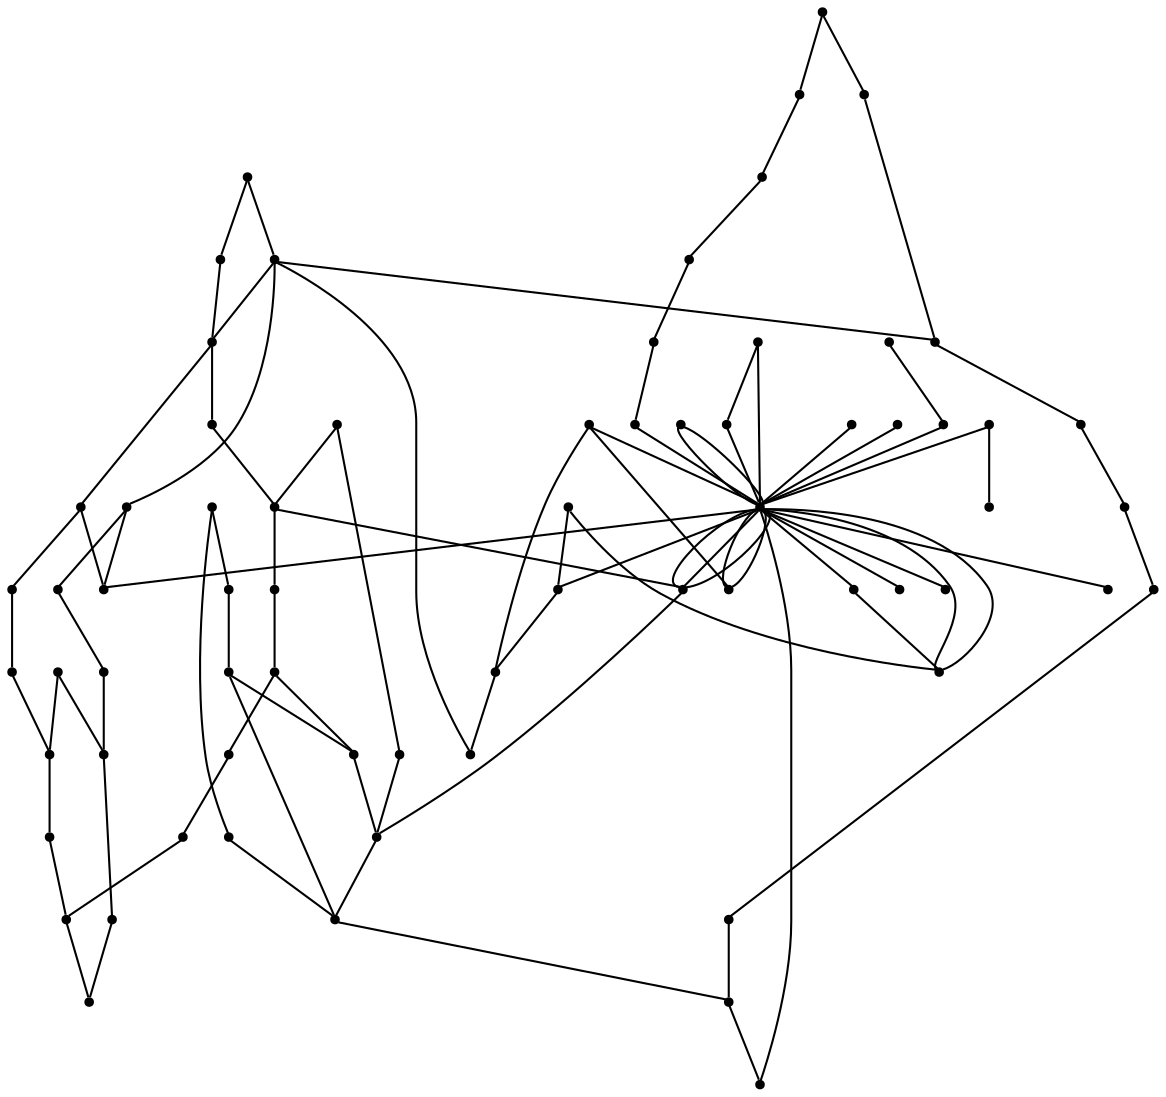 graph {
  node [shape=point,comment="{\"directed\":false,\"doi\":\"10.1007/3-540-46648-7_31\",\"figure\":\"? (5)\"}"]

  v0 [pos="1528.1910139932108,1267.720421065324"]
  v1 [pos="1528.1910139932108,1205.9598305797042"]
  v2 [pos="1528.1910139932106,1343.9834416187823"]
  v3 [pos="1528.1910139932108,1374.9887531509025"]
  v4 [pos="1528.1910139932108,1441.0000246513875"]
  v5 [pos="1528.1910139932106,1517.0130126262256"]
  v6 [pos="1528.1910139932106,1548.0183241583456"]
  v7 [pos="1528.1910139932108,1583.2743802944913"]
  v8 [pos="1494.9368435604335,1303.2264779855097"]
  v9 [pos="1461.1826627654548,1343.9834416187823"]
  v10 [pos="1461.1826627654546,1267.720421065324"]
  v11 [pos="1433.4291785930109,1308.2273521199763"]
  v12 [pos="1418.177256993426,1410.244777492468"]
  v13 [pos="1387.9234666650339,1480.7568261755987"]
  v14 [pos="1400.1750081602336,1287.9738865926502"]
  v15 [pos="1110.1387628285229,1287.9738865926502"]
  v16 [pos="1400.1750081602333,1318.9791663301899"]
  v17 [pos="1400.1750081602336,1343.9834416187823"]
  v18 [pos="1408.9260956026114,1360.2362269152832"]
  v19 [pos="1233.654166711805,1320.9794905483125"]
  v20 [pos="1346.9183248936342,1333.9817251444292"]
  v21 [pos="1329.1661289312187,1441.0000246513875"]
  v22 [pos="1329.1661289312187,1374.9887531509023"]
  v23 [pos="1331.416414009508,1532.7657645600661"]
  v24 [pos="1288.1610189529372,1343.9834416187823"]
  v25 [pos="1288.1610189529372,1374.9887531509023"]
  v26 [pos="1288.1610189529374,1318.97916633019"]
  v27 [pos="1264.1579781178566,1302.2263158764486"]
  v28 [pos="1263.1578938072187,1487.007894997747"]
  v29 [pos="1263.1578938072187,1441.0000246513878"]
  v30 [pos="1263.1578938072187,1517.0130126262256"]
  v31 [pos="1265.1581260147304,1399.9930284394945"]
  v32 [pos="1229.903755167559,1226.9634574320514"]
  v33 [pos="1230.9038394781971,1276.972008009236"]
  v34 [pos="1229.903755167559,1563.020914767165"]
  v35 [pos="1212.1514956189083,1374.9887531509025"]
  v36 [pos="1212.1514956189083,1415.2456516269344"]
  v37 [pos="1212.1514956189085,1441.0000246513875"]
  v38 [pos="1201.1501230982415,1501.010291702925"]
  v39 [pos="1202.150270995115,1331.9814009263068"]
  v40 [pos="1183.8979692911453,1461.2534583841334"]
  v41 [pos="1159.8949602491825,1360.2362269152832"]
  v42 [pos="1139.8924792084786,1391.991636183264"]
  v43 [pos="1145.8932394172487,1517.0130126262256"]
  v44 [pos="1145.8932394172487,1487.007894997747"]
  v45 [pos="1145.8932394172487,1548.0183241583456"]
  v46 [pos="1110.1387628285229,1318.97916633019"]
  v47 [pos="1110.1387628285229,1267.7204210653242"]
  v48 [pos="1110.1387628285229,1343.9834416187823"]
  v49 [pos="1105.1381505166264,1415.2456516269344"]
  v50 [pos="1105.1381505166264,1441.0000246513875"]
  v51 [pos="1105.1381505166264,1487.007894997747"]
  v52 [pos="1084.135489785931,1450.0015790166792"]
  v53 [pos="1066.8833359788346,1308.2273521199763"]
  v54 [pos="1064.133008745227,1343.9834416187823"]
  v55 [pos="1064.1330087452268,1415.2456516269344"]
  v56 [pos="1064.1330087452268,1487.007894997747"]
  v57 [pos="1013.1266264534754,1267.720421065324"]
  v58 [pos="1013.1266264534754,1343.9834416187823"]
  v59 [pos="1013.1266264534754,1487.007894997747"]
  v60 [pos="1013.1266264534754,1548.0183241583456"]
  v61 [pos="1004.3755549076562,1414.2454259287128"]
  v62 [pos="980.1224929949163,1303.2264779855097"]
  v63 [pos="947.1183754329162,1205.9598305797042"]
  v64 [pos="947.1183754329163,1267.720421065324"]
  v65 [pos="947.1183754329162,1343.9834416187823"]
  v66 [pos="947.1183754329162,1487.007894997747"]
  v67 [pos="947.1183754329163,1548.0183241583456"]
  v68 [pos="947.1183754329162,1583.2743802944913"]

  v0 -- v1 [id="-1",pos="1528.1910139932108,1267.720421065324 1528.1910139932108,1205.9598305797042 1528.1910139932108,1205.9598305797042 1528.1910139932108,1205.9598305797042"]
  v68 -- v7 [id="-2",pos="947.1183754329162,1583.2743802944913 1528.1910139932108,1583.2743802944913 1528.1910139932108,1583.2743802944913 1528.1910139932108,1583.2743802944913"]
  v68 -- v67 [id="-3",pos="947.1183754329162,1583.2743802944913 947.1183754329163,1548.0183241583456 947.1183754329163,1548.0183241583456 947.1183754329163,1548.0183241583456"]
  v67 -- v66 [id="-4",pos="947.1183754329163,1548.0183241583456 947.1183754329162,1487.007894997747 947.1183754329162,1487.007894997747 947.1183754329162,1487.007894997747"]
  v66 -- v65 [id="-5",pos="947.1183754329162,1487.007894997747 947.1183754329162,1343.9834416187823 947.1183754329162,1343.9834416187823 947.1183754329162,1343.9834416187823"]
  v65 -- v64 [id="-6",pos="947.1183754329162,1343.9834416187823 947.1183754329163,1267.720421065324 947.1183754329163,1267.720421065324 947.1183754329163,1267.720421065324"]
  v64 -- v63 [id="-7",pos="947.1183754329163,1267.720421065324 947.1183754329162,1205.9598305797042 947.1183754329162,1205.9598305797042 947.1183754329162,1205.9598305797042"]
  v63 -- v19 [id="-8",pos="947.1183754329162,1205.9598305797042 1233.654166711805,1320.9794905483125 1233.654166711805,1320.9794905483125 1233.654166711805,1320.9794905483125"]
  v19 -- v1 [id="-9",pos="1233.654166711805,1320.9794905483125 1528.1910139932108,1205.9598305797042 1528.1910139932108,1205.9598305797042 1528.1910139932108,1205.9598305797042"]
  v2 -- v0 [id="-10",pos="1528.1910139932106,1343.9834416187823 1528.1910139932108,1267.720421065324 1528.1910139932108,1267.720421065324 1528.1910139932108,1267.720421065324"]
  v3 -- v2 [id="-11",pos="1528.1910139932108,1374.9887531509025 1528.1910139932106,1343.9834416187823 1528.1910139932106,1343.9834416187823 1528.1910139932106,1343.9834416187823"]
  v62 -- v19 [id="-12",pos="980.1224929949163,1303.2264779855097 979.1224086842783,1293.9748910415979 979.1224086842783,1293.9748910415979 979.1224086842783,1293.9748910415979 979.1224086842783,1292.9747607271167 979.1224086842783,1292.9747607271167 979.1224086842783,1292.9747607271167 977.1221128905313,1284.9733366763062 977.1221128905313,1284.9733366763062 977.1221128905313,1284.9733366763062 977.1221128905313,1284.9733366763062 977.1221128905313,1284.9733366763062 977.1221128905313,1284.9733366763062 977.1221128905313,1284.9733366763062 977.1221128905313,1284.9733366763062 977.1221128905313,1284.9733366763062 981.1226408917898,1284.9733366763062 981.1226408917898,1284.9733366763062 981.1226408917898,1284.9733366763062 981.1226408917898,1282.973076047344 981.1226408917898,1282.973076047344 981.1226408917898,1282.973076047344 982.1227252024279,1280.9726882400612 982.1227252024279,1280.9726882400612 982.1227252024279,1280.9726882400612 983.1228730993014,1278.9723004327782 983.1228730993014,1278.9723004327782 983.1228730993014,1278.9723004327782 983.1228730993014,1277.9721701182973 983.1228730993014,1277.9721701182973 983.1228730993014,1277.9721701182973 984.1230209961749,1275.9717823110143 984.1230209961749,1275.9717823110143 984.1230209961749,1275.9717823110143 985.1231053068129,1274.9716519965334 985.1231053068129,1274.9716519965334 985.1231053068129,1274.9716519965334 986.1232532036864,1273.9715216820523 986.1232532036864,1273.9715216820523 986.1232532036864,1273.9715216820523 987.1234011005599,1271.9711338747695 987.1234011005599,1271.9711338747695 987.1234011005599,1271.9711338747695 988.123485411198,1270.9710035602884 988.123485411198,1270.9710035602884 988.123485411198,1270.9710035602884 989.1236333080715,1269.9707460674865 989.1236333080715,1269.9707460674865 989.1236333080715,1269.9707460674865 990.123781204945,1269.9707460674865 990.123781204945,1269.9707460674865 990.123781204945,1269.9707460674865 992.1240134124565,1267.9704854385245 992.1240134124565,1267.9704854385245 992.1240134124565,1267.9704854385245 994.1242456199681,1265.9700976312415 994.1242456199681,1265.9700976312415 994.1242456199681,1265.9700976312415 995.1243935168416,1264.9699673167606 995.1243935168416,1264.9699673167606 995.1243935168416,1264.9699673167606 996.1244778274796,1263.9697098239587 996.1244778274796,1263.9697098239587 996.1244778274796,1263.9697098239587 998.1247736212266,1262.9695795094776 998.1247736212266,1262.9695795094776 998.1247736212266,1262.9695795094776 999.1248579318647,1261.9694491949967 999.1248579318647,1261.9694491949967 999.1248579318647,1261.9694491949967 1001.1251537256117,1260.9691917021948 1001.1251537256117,1260.9691917021948 1001.1251537256117,1260.9691917021948 1003.1253859331232,1259.9690613877137 1003.1253859331232,1259.9690613877137 1003.1253859331232,1259.9690613877137 1004.1255338299967,1258.9689310732329 1004.1255338299967,1258.9689310732329 1004.1255338299967,1258.9689310732329 1006.1257660375082,1257.9688007587517 1006.1257660375082,1257.9688007587517 1006.1257660375082,1257.9688007587517 1008.1259982450199,1256.9685432659498 1008.1259982450199,1256.9685432659498 1008.1259982450199,1256.9685432659498 1011.126378349405,1255.968412951469 1011.126378349405,1255.968412951469 1011.126378349405,1255.968412951469 1013.1266105569165,1254.9682826369879 1013.1266105569165,1254.9682826369879 1013.1266105569165,1254.9682826369879 1015.1269063506635,1253.968025144186 1015.1269063506635,1253.968025144186 1015.1269063506635,1253.968025144186 1018.1272864550485,1252.9678948297048 1018.1272864550485,1252.9678948297048 1018.1272864550485,1252.9678948297048 1020.1275186625601,1251.967764515224 1020.1275186625601,1251.967764515224 1020.1275186625601,1251.967764515224 1023.1278987669451,1250.967507022422 1023.1278987669451,1250.967507022422 1023.1278987669451,1250.967507022422 1025.1281309744566,1249.967376707941 1025.1281309744566,1249.967376707941 1025.1281309744566,1249.967376707941 1028.1285110788417,1249.967376707941 1028.1285110788417,1249.967376707941 1028.1285110788417,1249.967376707941 1031.1288911832266,1248.96724639346 1031.1288911832266,1248.96724639346 1031.1288911832266,1248.96724639346 1034.1292712876118,1247.9669889006582 1034.1292712876118,1247.9669889006582 1034.1292712876118,1247.9669889006582 1037.1296513919967,1246.966858586177 1037.1296513919967,1246.966858586177 1037.1296513919967,1246.966858586177 1040.130031496382,1245.9667282716962 1040.130031496382,1245.9667282716962 1040.130031496382,1245.9667282716962 1043.130411600767,1245.9667282716962 1043.130411600767,1245.9667282716962 1043.130411600767,1245.9667282716962 1046.1307281189165,1244.9664707788943 1046.1307281189165,1244.9664707788943 1046.1307281189165,1244.9664707788943 1050.131256120175,1243.9663404644132 1050.131256120175,1243.9663404644132 1050.131256120175,1243.9663404644132 1053.1316362245602,1242.9662101499323 1053.1316362245602,1242.9662101499323 1053.1316362245602,1242.9662101499323 1056.1320163289452,1242.9662101499323 1056.1320163289452,1242.9662101499323 1056.1320163289452,1242.9662101499323 1058.1322485364567,1242.9662101499323 1058.1322485364567,1242.9662101499323 1058.1322485364567,1242.9662101499323 1060.1324807439682,1241.9659526571304 1060.1324807439682,1241.9659526571304 1060.1324807439682,1241.9659526571304 1063.1328608483534,1241.9659526571304 1063.1328608483534,1241.9659526571304 1063.1328608483534,1241.9659526571304 1065.1331566421004,1240.9658223426493 1065.1331566421004,1240.9658223426493 1065.1331566421004,1240.9658223426493 1071.1339168508705,1239.9656920281684 1071.1339168508705,1239.9656920281684 1071.1339168508705,1239.9656920281684 1077.1346770596406,1239.9656920281684 1077.1346770596406,1239.9656920281684 1077.1346770596406,1239.9656920281684 1080.1350571640255,1238.9654345353665 1080.1350571640255,1238.9654345353665 1080.1350571640255,1238.9654345353665 1083.1354372684107,1238.9654345353665 1083.1354372684107,1238.9654345353665 1083.1354372684107,1238.9654345353665 1086.1358173727956,1237.9653042208854 1086.1358173727956,1237.9653042208854 1086.1358173727956,1237.9653042208854 1090.1362817878187,1237.9653042208854 1090.1362817878187,1237.9653042208854 1090.1362817878187,1237.9653042208854 1094.136746202842,1237.9653042208854 1094.136746202842,1237.9653042208854 1094.136746202842,1237.9653042208854 1097.137126307227,1236.9651739064043 1097.137126307227,1236.9651739064043 1097.137126307227,1236.9651739064043 1101.13759072225,1236.9651739064043 1101.13759072225,1236.9651739064043 1101.13759072225,1236.9651739064043 1233.654166711805,1320.9794905483125 1233.654166711805,1320.9794905483125 1233.654166711805,1320.9794905483125"]
  v4 -- v3 [id="-13",pos="1528.1910139932108,1441.0000246513875 1528.1910139932108,1374.9887531509025 1528.1910139932108,1374.9887531509025 1528.1910139932108,1374.9887531509025"]
  v5 -- v4 [id="-14",pos="1528.1910139932106,1517.0130126262256 1528.1910139932108,1441.0000246513875 1528.1910139932108,1441.0000246513875 1528.1910139932108,1441.0000246513875"]
  v6 -- v5 [id="-15",pos="1528.1910139932106,1548.0183241583456 1528.1910139932106,1517.0130126262256 1528.1910139932106,1517.0130126262256 1528.1910139932106,1517.0130126262256"]
  v7 -- v6 [id="-16",pos="1528.1910139932108,1583.2743802944913 1528.1910139932106,1548.0183241583456 1528.1910139932106,1548.0183241583456 1528.1910139932106,1548.0183241583456"]
  v61 -- v62 [id="-45",pos="1004.3755549076562,1414.2454259287128 998.1247736212266,1403.9936768757395 998.1247736212266,1403.9936768757395 998.1247736212266,1403.9936768757395 997.1246257243531,1401.9934162467775 997.1246257243531,1401.9934162467775 997.1246257243531,1401.9934162467775 996.1244778274796,1399.9930284394948 996.1244778274796,1399.9930284394948 996.1244778274796,1399.9930284394948 995.1243935168416,1397.9926406322118 995.1243935168416,1397.9926406322118 995.1243935168416,1397.9926406322118 992.1240134124565,1390.991474074203 992.1240134124565,1390.991474074203 992.1240134124565,1390.991474074203 991.123865515583,1387.990955952439 991.123865515583,1387.990955952439 991.123865515583,1387.990955952439 990.123781204945,1385.9905681451562 990.123781204945,1385.9905681451562 990.123781204945,1385.9905681451562 989.1236333080715,1383.9903075161942 989.1236333080715,1383.9903075161942 989.1236333080715,1383.9903075161942 988.123485411198,1379.9896590799492 988.123485411198,1379.9896590799492 988.123485411198,1379.9896590799492 987.1234011005599,1377.9892712726664 987.1234011005599,1377.9892712726664 987.1234011005599,1377.9892712726664 986.1232532036864,1375.9888834653834 986.1232532036864,1375.9888834653834 986.1232532036864,1375.9888834653834 986.1232532036864,1374.9887531509023 986.1232532036864,1374.9887531509023 986.1232532036864,1374.9887531509023 985.1231053068129,1372.9883653436195 985.1231053068129,1372.9883653436195 985.1231053068129,1372.9883653436195 985.1231053068129,1370.9881047146575 985.1231053068129,1370.9881047146575 985.1231053068129,1370.9881047146575 985.1231053068129,1368.9877169073745 985.1231053068129,1368.9877169073745 985.1231053068129,1368.9877169073745 984.1230209961749,1366.9873291000918 984.1230209961749,1366.9873291000918 984.1230209961749,1366.9873291000918 984.1230209961749,1365.9871987856106 984.1230209961749,1365.9871987856106 984.1230209961749,1365.9871987856106 983.1228730993014,1361.9865503493659 983.1228730993014,1361.9865503493659 983.1228730993014,1361.9865503493659 983.1228730993014,1359.9861625420829 983.1228730993014,1359.9861625420829 983.1228730993014,1359.9861625420829 983.1228730993014,1357.9859019131209 983.1228730993014,1357.9859019131209 983.1228730993014,1357.9859019131209 983.1228730993014,1355.9855141058379 983.1228730993014,1355.9855141058379 983.1228730993014,1355.9855141058379 982.1227252024279,1353.985126298555 982.1227252024279,1353.985126298555 982.1227252024279,1353.985126298555 982.1227252024279,1351.984865669593 982.1227252024279,1351.984865669593 982.1227252024279,1351.984865669593 982.1227252024279,1348.9843475478292 982.1227252024279,1348.9843475478292 982.1227252024279,1348.9843475478292 982.1227252024279,1345.9838294260653 982.1227252024279,1345.9838294260653 982.1227252024279,1345.9838294260653 982.1227252024279,1342.9833113043012 982.1227252024279,1342.9833113043012 982.1227252024279,1342.9833113043012 982.1227252024279,1339.9827931825373 982.1227252024279,1339.9827931825373 982.1227252024279,1339.9827931825373 981.1226408917898,1336.9822750607734 981.1226408917898,1336.9822750607734 981.1226408917898,1336.9822750607734 981.1226408917898,1326.9805903810006 981.1226408917898,1326.9805903810006 981.1226408917898,1326.9805903810006 981.1226408917898,1323.9800722592367 981.1226408917898,1323.9800722592367 981.1226408917898,1323.9800722592367 981.1226408917898,1320.9795541374729 981.1226408917898,1320.9795541374729 981.1226408917898,1320.9795541374729 981.1226408917898,1318.97916633019 981.1226408917898,1318.97916633019 981.1226408917898,1318.97916633019 981.1226408917898,1315.9786482084262 981.1226408917898,1315.9786482084262 981.1226408917898,1315.9786482084262 981.1226408917898,1313.9782604011434 981.1226408917898,1313.9782604011434 981.1226408917898,1313.9782604011434 981.1226408917898,1312.9781300866623 981.1226408917898,1312.9781300866623 981.1226408917898,1312.9781300866623 981.1226408917898,1311.9779997721812 981.1226408917898,1311.9779997721812 981.1226408917898,1311.9779997721812 980.1224929949163,1303.2264779855097 980.1224929949163,1303.2264779855097 980.1224929949163,1303.2264779855097"]
  v60 -- v45 [id="-47",pos="1013.1266264534754,1548.0183241583456 1145.8932394172487,1548.0183241583456 1145.8932394172487,1548.0183241583456 1145.8932394172487,1548.0183241583456"]
  v60 -- v59 [id="-48",pos="1013.1266264534754,1548.0183241583456 1013.1266264534754,1487.007894997747 1013.1266264534754,1487.007894997747 1013.1266264534754,1487.007894997747"]
  v59 -- v56 [id="-49",pos="1013.1266264534754,1487.007894997747 1064.1330087452268,1487.007894997747 1064.1330087452268,1487.007894997747 1064.1330087452268,1487.007894997747"]
  v56 -- v51 [id="-50",pos="1064.1330087452268,1487.007894997747 1105.1381505166264,1487.007894997747 1105.1381505166264,1487.007894997747 1105.1381505166264,1487.007894997747"]
  v51 -- v44 [id="-51",pos="1105.1381505166264,1487.007894997747 1145.8932394172487,1487.007894997747 1145.8932394172487,1487.007894997747 1145.8932394172487,1487.007894997747"]
  v58 -- v54 [id="-55",pos="1013.1266264534754,1343.9834416187823 1064.133008745227,1343.9834416187823 1064.133008745227,1343.9834416187823 1064.133008745227,1343.9834416187823"]
  v54 -- v48 [id="-56",pos="1064.133008745227,1343.9834416187823 1110.1387628285229,1343.9834416187823 1110.1387628285229,1343.9834416187823 1110.1387628285229,1343.9834416187823"]
  v58 -- v57 [id="-57",pos="1013.1266264534754,1343.9834416187823 1013.1266264534754,1267.720421065324 1013.1266264534754,1267.720421065324 1013.1266264534754,1267.720421065324"]
  v57 -- v47 [id="-58",pos="1013.1266264534754,1267.720421065324 1110.1387628285229,1267.7204210653242 1110.1387628285229,1267.7204210653242 1110.1387628285229,1267.7204210653242"]
  v56 -- v55 [id="-179",pos="1064.1330087452268,1487.007894997747 1064.1330087452268,1415.2456516269344 1064.1330087452268,1415.2456516269344 1064.1330087452268,1415.2456516269344"]
  v55 -- v54 [id="-180",pos="1064.1330087452268,1415.2456516269344 1064.133008745227,1343.9834416187823 1064.133008745227,1343.9834416187823 1064.133008745227,1343.9834416187823"]
  v45 -- v56 [id="-183",pos="1145.8932394172487,1548.0183241583456 1066.1332409527383,1548.0182923637656 1066.1332409527383,1548.0182923637656 1066.1332409527383,1548.0182923637656 1064.1330087452268,1487.007894997747 1064.1330087452268,1487.007894997747 1064.1330087452268,1487.007894997747"]
  v54 -- v53 [id="-185",pos="1064.133008745227,1343.9834416187823 1066.8833359788346,1308.2273521199763 1066.8833359788346,1308.2273521199763 1066.8833359788346,1308.2273521199763"]
  v53 -- v47 [id="-186",pos="1066.8833359788346,1308.2273521199763 1066.1332409527383,1266.9702279457226 1066.1332409527383,1266.9702279457226 1066.1332409527383,1266.9702279457226 1110.1387628285229,1267.7204210653242 1110.1387628285229,1267.7204210653242 1110.1387628285229,1267.7204210653242"]
  v45 -- v6 [id="-2303",pos="1145.8932394172487,1548.0183241583456 1528.1910139932106,1548.0183241583456 1528.1910139932106,1548.0183241583456 1528.1910139932106,1548.0183241583456"]
  v47 -- v10 [id="-2307",pos="1110.1387628285229,1267.7204210653242 1461.1826627654546,1267.720421065324 1461.1826627654546,1267.720421065324 1461.1826627654546,1267.720421065324"]
  v10 -- v0 [id="-2310",pos="1461.1826627654546,1267.720421065324 1528.1910139932108,1267.720421065324 1528.1910139932108,1267.720421065324 1528.1910139932108,1267.720421065324"]
  v52 -- v19 [id="-3662",pos="1084.135489785931,1450.0015790166792 1084.1355215790486,1438.9996368441048 1084.1355215790486,1438.9996368441048 1084.1355215790486,1438.9996368441048 1085.1356058896868,1437.9995065296237 1085.1356058896868,1437.9995065296237 1085.1356058896868,1437.9995065296237 1086.1358173727956,1435.9991187223409 1086.1358173727956,1435.9991187223409 1086.1358173727956,1435.9991187223409 1087.1359016834338,1433.9988580933787 1087.1359016834338,1433.9988580933787 1087.1359016834338,1433.9988580933787 1088.135985994072,1430.9983399716148 1088.135985994072,1430.9983399716148 1088.135985994072,1430.9983399716148 1090.1362817878187,1426.9976915353698 1090.1362817878187,1426.9976915353698 1090.1362817878187,1426.9976915353698 1091.1363660984568,1423.9971734136059 1091.1363660984568,1423.9971734136059 1091.1363660984568,1423.9971734136059 1092.136450409095,1421.996785606323 1092.136450409095,1421.996785606323 1092.136450409095,1421.996785606323 1093.1366618922038,1419.9963977990403 1093.1366618922038,1419.9963977990403 1093.1366618922038,1419.9963977990403 1094.136746202842,1418.9962674845592 1094.136746202842,1418.9962674845592 1094.136746202842,1418.9962674845592 1095.13683051348,1416.9958796772762 1095.13683051348,1416.9958796772762 1095.13683051348,1416.9958796772762 1096.137041996589,1414.9956190483142 1096.137041996589,1414.9956190483142 1096.137041996589,1414.9956190483142 1097.137126307227,1413.9953615555123 1097.137126307227,1413.9953615555123 1097.137126307227,1413.9953615555123 1097.137126307227,1412.9952312410314 1097.137126307227,1412.9952312410314 1097.137126307227,1412.9952312410314 1098.137210617865,1411.9951009265503 1098.137210617865,1411.9951009265503 1098.137210617865,1411.9951009265503 1099.137422100974,1410.9948434337484 1099.137422100974,1410.9948434337484 1099.137422100974,1410.9948434337484 1100.137506411612,1408.9945828047864 1100.137506411612,1408.9945828047864 1100.137506411612,1408.9945828047864 1101.13759072225,1407.9944524903053 1101.13759072225,1407.9944524903053 1101.13759072225,1407.9944524903053 1102.137802205359,1407.9944524903053 1102.137802205359,1407.9944524903053 1102.137802205359,1407.9944524903053 1233.654166711805,1320.9794905483125 1233.654166711805,1320.9794905483125 1233.654166711805,1320.9794905483125"]
  v48 -- v46 [id="-3726",pos="1110.1387628285229,1343.9834416187823 1110.1387628285229,1318.97916633019 1110.1387628285229,1318.97916633019 1110.1387628285229,1318.97916633019"]
  v46 -- v15 [id="-3727",pos="1110.1387628285229,1318.97916633019 1110.1387628285229,1287.9738865926502 1110.1387628285229,1287.9738865926502 1110.1387628285229,1287.9738865926502"]
  v15 -- v47 [id="-3728",pos="1110.1387628285229,1287.9738865926502 1110.1387628285229,1267.7204210653242 1110.1387628285229,1267.7204210653242 1110.1387628285229,1267.7204210653242"]
  v46 -- v26 [id="-3729",pos="1110.1387628285229,1318.97916633019 1288.1610189529374,1318.97916633019 1288.1610189529374,1318.97916633019 1288.1610189529374,1318.97916633019"]
  v50 -- v49 [id="-3760",pos="1105.1381505166264,1441.0000246513875 1105.1381505166264,1415.2456516269344 1105.1381505166264,1415.2456516269344 1105.1381505166264,1415.2456516269344"]
  v49 -- v36 [id="-3762",pos="1105.1381505166264,1415.2456516269344 1212.1514956189083,1415.2456516269344 1212.1514956189083,1415.2456516269344 1212.1514956189083,1415.2456516269344"]
  v42 -- v19 [id="-3769",pos="1139.8924792084786,1391.991636183264 1233.654166711805,1320.9794905483125 1233.654166711805,1320.9794905483125 1233.654166711805,1320.9794905483125"]
  v51 -- v50 [id="-3780",pos="1105.1381505166264,1487.007894997747 1105.1381505166264,1441.0000246513875 1105.1381505166264,1441.0000246513875 1105.1381505166264,1441.0000246513875"]
  v45 -- v43 [id="-3801",pos="1145.8932394172487,1548.0183241583456 1145.8932394172487,1517.0130126262256 1145.8932394172487,1517.0130126262256 1145.8932394172487,1517.0130126262256"]
  v43 -- v44 [id="-3807",pos="1145.8932394172487,1517.0130126262256 1145.8932394172487,1487.007894997747 1145.8932394172487,1487.007894997747 1145.8932394172487,1487.007894997747"]
  v45 -- v34 [id="-3809",pos="1145.8932394172487,1548.0183241583456 1148.143460909302,1554.0193286072933 1148.143460909302,1554.0193286072933 1148.143460909302,1554.0193286072933 1151.143841013687,1554.0193286072933 1151.143841013687,1554.0193286072933 1151.143841013687,1554.0193286072933 1155.144432601181,1554.0193286072933 1155.144432601181,1554.0193286072933 1155.144432601181,1554.0193286072933 1158.144812705566,1555.019586100095 1158.144812705566,1555.019586100095 1158.144812705566,1555.019586100095 1162.145277120589,1555.019586100095 1162.145277120589,1555.019586100095 1162.145277120589,1555.019586100095 1165.1456572249742,1556.0197164145761 1165.1456572249742,1556.0197164145761 1165.1456572249742,1556.0197164145761 1169.1461216399973,1556.0197164145761 1169.1461216399973,1556.0197164145761 1169.1461216399973,1556.0197164145761 1173.1465860550204,1557.0198467290572 1173.1465860550204,1557.0198467290572 1173.1465860550204,1557.0198467290572 1177.1471776425144,1557.0198467290572 1177.1471776425144,1557.0198467290572 1177.1471776425144,1557.0198467290572 1181.1476420575375,1558.0201042218591 1181.1476420575375,1558.0201042218591 1181.1476420575375,1558.0201042218591 1186.1483179556694,1558.0201042218591 1186.1483179556694,1558.0201042218591 1186.1483179556694,1558.0201042218591 1190.1487823706925,1559.02023453634 1190.1487823706925,1559.02023453634 1190.1487823706925,1559.02023453634 1194.1492467857158,1559.02023453634 1194.1492467857158,1559.02023453634 1194.1492467857158,1559.02023453634 1199.1499226838478,1560.0203648508211 1199.1499226838478,1560.0203648508211 1199.1499226838478,1560.0203648508211 1203.1503870988709,1560.0203648508211 1203.1503870988709,1560.0203648508211 1203.1503870988709,1560.0203648508211 1206.150767203256,1560.0203648508211 1206.150767203256,1560.0203648508211 1206.150767203256,1560.0203648508211 1210.151231618279,1561.0204951653022 1210.151231618279,1561.0204951653022 1210.151231618279,1561.0204951653022 1213.151611722664,1561.0204951653022 1213.151611722664,1561.0204951653022 1213.151611722664,1561.0204951653022 1215.151907516411,1561.0204951653022 1215.151907516411,1561.0204951653022 1215.151907516411,1561.0204951653022 1218.1522876207962,1562.020752658104 1218.1522876207962,1562.020752658104 1218.1522876207962,1562.020752658104 1220.1524562420723,1562.020752658104 1220.1524562420723,1562.020752658104 1220.1524562420723,1562.020752658104 1221.1526677251811,1562.020752658104 1221.1526677251811,1562.020752658104 1221.1526677251811,1562.020752658104 1229.903755167559,1563.020914767165 1229.903755167559,1563.020914767165 1229.903755167559,1563.020914767165"]
  v19 -- v40 [id="-3818",pos="1233.654166711805,1320.9794905483125 1183.8979692911453,1461.2534583841334 1183.8979692911453,1461.2534583841334 1183.8979692911453,1461.2534583841334"]
  v41 -- v19 [id="-3823",pos="1159.8949602491825,1360.2362269152832 1233.654166711805,1320.9794905483125 1233.654166711805,1320.9794905483125 1233.654166711805,1320.9794905483125"]
  v41 -- v42 [id="-3846",pos="1159.8949602491825,1360.2362269152832 1139.8924792084786,1391.991636183264 1139.8924792084786,1391.991636183264 1139.8924792084786,1391.991636183264"]
  v43 -- v30 [id="-3852",pos="1145.8932394172487,1517.0130126262256 1263.1578938072187,1517.0130126262256 1263.1578938072187,1517.0130126262256 1263.1578938072187,1517.0130126262256"]
  v40 -- v19 [id="-3905",pos="1183.8979692911453,1461.2534583841334 1194.1492467857158,1460.003263696452 1194.1492467857158,1460.003263696452 1194.1492467857158,1460.003263696452 1195.1493310963538,1459.0031333819709 1195.1493310963538,1459.0031333819709 1195.1493310963538,1459.0031333819709 1202.150302788233,1455.002484945726 1202.150302788233,1455.002484945726 1202.150302788233,1455.002484945726 1202.150302788233,1457.002745574688 1202.150302788233,1457.002745574688 1202.150302788233,1457.002745574688 1209.151147307641,1455.002484945726 1209.151147307641,1455.002484945726 1209.151147307641,1455.002484945726 1212.151527412026,1454.0022274529242 1212.151527412026,1454.0022274529242 1212.151527412026,1454.0022274529242 1214.1516960333022,1454.0022274529242 1214.1516960333022,1454.0022274529242 1214.1516960333022,1454.0022274529242 1216.1519918270492,1453.002097138443 1216.1519918270492,1453.002097138443 1216.1519918270492,1453.002097138443 1218.1522876207962,1452.0019668239622 1218.1522876207962,1452.0019668239622 1218.1522876207962,1452.0019668239622 1220.1524562420723,1451.0017093311603 1220.1524562420723,1451.0017093311603 1220.1524562420723,1451.0017093311603 1233.654166711805,1320.9794905483125 1233.654166711805,1320.9794905483125 1233.654166711805,1320.9794905483125"]
  v19 -- v39 [id="-3934",pos="1233.654166711805,1320.9794905483125 1202.150270995115,1331.9814009263068 1202.150270995115,1331.9814009263068 1202.150270995115,1331.9814009263068"]
  v38 -- v23 [id="-3936",pos="1201.1501230982415,1501.010291702925 1209.151147307641,1506.0111658373917 1209.151147307641,1506.0111658373917 1209.151147307641,1506.0111658373917 1210.151231618279,1507.0112961518726 1210.151231618279,1507.0112961518726 1210.151231618279,1507.0112961518726 1212.151527412026,1508.0115536446744 1212.151527412026,1508.0115536446744 1212.151527412026,1508.0115536446744 1214.1516960333022,1509.0116839591556 1214.1516960333022,1509.0116839591556 1214.1516960333022,1509.0116839591556 1216.1519918270492,1510.0118142736364 1216.1519918270492,1510.0118142736364 1216.1519918270492,1510.0118142736364 1219.1523719314341,1511.0119445881176 1219.1523719314341,1511.0119445881176 1219.1523719314341,1511.0119445881176 1221.1526677251811,1512.0122020809195 1221.1526677251811,1512.0122020809195 1221.1526677251811,1512.0122020809195 1224.1530478295663,1513.0123323954006 1224.1530478295663,1513.0123323954006 1224.1530478295663,1513.0123323954006 1226.1532164508424,1514.0124627098814 1226.1532164508424,1514.0124627098814 1226.1532164508424,1514.0124627098814 1229.1535965552275,1515.0127202026833 1229.1535965552275,1515.0127202026833 1229.1535965552275,1515.0127202026833 1231.1538923489743,1516.0128505171645 1231.1538923489743,1516.0128505171645 1231.1538923489743,1516.0128505171645 1234.1542724533595,1517.0129808316453 1234.1542724533595,1517.0129808316453 1234.1542724533595,1517.0129808316453 1236.1545682471065,1518.0132383244472 1236.1545682471065,1518.0132383244472 1236.1545682471065,1518.0132383244472 1238.1547368683825,1519.0133686389283 1238.1547368683825,1519.0133686389283 1238.1547368683825,1519.0133686389283 1241.1551169727677,1520.0134989534092 1241.1551169727677,1520.0134989534092 1241.1551169727677,1520.0134989534092 1243.1554127665145,1520.0134989534092 1243.1554127665145,1520.0134989534092 1243.1554127665145,1520.0134989534092 1245.1555813877908,1521.0137564462111 1245.1555813877908,1521.0137564462111 1245.1555813877908,1521.0137564462111 1247.1558771815378,1522.0138867606922 1247.1558771815378,1522.0138867606922 1247.1558771815378,1522.0138867606922 1249.1561729752846,1522.0138867606922 1249.1561729752846,1522.0138867606922 1249.1561729752846,1522.0138867606922 1251.1563415965609,1523.0140170751731 1251.1563415965609,1523.0140170751731 1251.1563415965609,1523.0140170751731 1252.1565530796697,1523.0140170751731 1252.1565530796697,1523.0140170751731 1252.1565530796697,1523.0140170751731 1254.1567217009458,1524.014274567975 1254.1567217009458,1524.014274567975 1254.1567217009458,1524.014274567975 1256.1570174946928,1524.014274567975 1256.1570174946928,1524.014274567975 1256.1570174946928,1524.014274567975 1258.1573132884398,1524.014274567975 1258.1573132884398,1524.014274567975 1258.1573132884398,1524.014274567975 1260.157481909716,1525.0144048824561 1260.157481909716,1525.0144048824561 1260.157481909716,1525.0144048824561 1262.157777703463,1525.0144048824561 1262.157777703463,1525.0144048824561 1262.157777703463,1525.0144048824561 1264.157946324739,1525.0144048824561 1264.157946324739,1525.0144048824561 1264.157946324739,1525.0144048824561 1266.158242118486,1526.0145351969372 1266.158242118486,1526.0145351969372 1266.158242118486,1526.0145351969372 1268.158537912233,1526.0145351969372 1268.158537912233,1526.0145351969372 1268.158537912233,1526.0145351969372 1270.158706533509,1526.0145351969372 1270.158706533509,1526.0145351969372 1270.158706533509,1526.0145351969372 1272.159002327256,1526.0145351969372 1272.159002327256,1526.0145351969372 1272.159002327256,1526.0145351969372 1274.159298121003,1527.014792689739 1274.159298121003,1527.014792689739 1274.159298121003,1527.014792689739 1277.1596782253882,1527.014792689739 1277.1596782253882,1527.014792689739 1277.1596782253882,1527.014792689739 1280.1600583297732,1527.014792689739 1280.1600583297732,1527.014792689739 1280.1600583297732,1527.014792689739 1282.1602269510495,1527.014792689739 1282.1602269510495,1527.014792689739 1282.1602269510495,1527.014792689739 1285.1606070554344,1527.014792689739 1285.1606070554344,1527.014792689739 1285.1606070554344,1527.014792689739 1288.1609871598196,1528.01492300422 1288.1609871598196,1528.01492300422 1288.1609871598196,1528.01492300422 1292.1614515748427,1528.01492300422 1292.1614515748427,1528.01492300422 1292.1614515748427,1528.01492300422 1295.1618316792276,1528.01492300422 1295.1618316792276,1528.01492300422 1295.1618316792276,1528.01492300422 1298.1622117836127,1528.01492300422 1298.1622117836127,1528.01492300422 1298.1622117836127,1528.01492300422 1302.1628033711065,1528.01492300422 1302.1628033711065,1528.01492300422 1302.1628033711065,1528.01492300422 1305.1631834754917,1529.0150533187011 1305.1631834754917,1529.0150533187011 1305.1631834754917,1529.0150533187011 1308.1635635798768,1529.0150533187011 1308.1635635798768,1529.0150533187011 1308.1635635798768,1529.0150533187011 1312.1640279949,1529.0150533187011 1312.1640279949,1529.0150533187011 1312.1640279949,1529.0150533187011 1315.1644080992849,1529.0150533187011 1315.1644080992849,1529.0150533187011 1315.1644080992849,1529.0150533187011 1316.164492409923,1526.0145351969372 1316.164492409923,1526.0145351969372 1316.164492409923,1526.0145351969372 1323.165336929331,1529.0150533187011 1323.165336929331,1529.0150533187011 1323.165336929331,1529.0150533187011 1324.16554841244,1529.0150533187011 1324.16554841244,1529.0150533187011 1324.16554841244,1529.0150533187011 1331.416414009508,1532.7657645600661 1331.416414009508,1532.7657645600661 1331.416414009508,1532.7657645600661"]
  v32 -- v19 [id="-3966",pos="1229.903755167559,1226.9634574320514 1233.654166711805,1320.9794905483125 1233.654166711805,1320.9794905483125 1233.654166711805,1320.9794905483125"]
  v32 -- v33 [id="-3995",pos="1229.903755167559,1226.9634574320514 1230.9038394781971,1276.972008009236 1230.9038394781971,1276.972008009236 1230.9038394781971,1276.972008009236"]
  v27 -- v19 [id="-4112",pos="1264.1579781178566,1302.2263158764486 1233.654166711805,1320.9794905483125 1233.654166711805,1320.9794905483125 1233.654166711805,1320.9794905483125"]
  v31 -- v19 [id="-4131",pos="1265.1581260147304,1399.9930284394945 1233.654166711805,1320.9794905483125 1233.654166711805,1320.9794905483125 1233.654166711805,1320.9794905483125"]
  v30 -- v28 [id="-4141",pos="1263.1578938072187,1517.0130126262256 1263.1578938072187,1487.007894997747 1263.1578938072187,1487.007894997747 1263.1578938072187,1487.007894997747"]
  v28 -- v29 [id="-4142",pos="1263.1578938072187,1487.007894997747 1263.1578938072187,1441.0000246513878 1263.1578938072187,1441.0000246513878 1263.1578938072187,1441.0000246513878"]
  v37 -- v29 [id="-4149",pos="1212.1514956189085,1441.0000246513875 1263.1578938072187,1441.0000246513878 1263.1578938072187,1441.0000246513878 1263.1578938072187,1441.0000246513878"]
  v29 -- v21 [id="-4151",pos="1263.1578938072187,1441.0000246513878 1329.1661289312187,1441.0000246513875 1329.1661289312187,1441.0000246513875 1329.1661289312187,1441.0000246513875"]
  v37 -- v36 [id="-4153",pos="1212.1514956189085,1441.0000246513875 1212.1514956189083,1415.2456516269344 1212.1514956189083,1415.2456516269344 1212.1514956189083,1415.2456516269344"]
  v36 -- v35 [id="-4155",pos="1212.1514956189083,1415.2456516269344 1212.1514956189083,1374.9887531509025 1212.1514956189083,1374.9887531509025 1212.1514956189083,1374.9887531509025"]
  v35 -- v25 [id="-4163",pos="1212.1514956189083,1374.9887531509025 1288.1610189529372,1374.9887531509023 1288.1610189529372,1374.9887531509023 1288.1610189529372,1374.9887531509023"]
  v25 -- v22 [id="-4170",pos="1288.1610189529372,1374.9887531509023 1329.1661289312187,1374.9887531509023 1329.1661289312187,1374.9887531509023 1329.1661289312187,1374.9887531509023"]
  v26 -- v24 [id="-4190",pos="1288.1610189529374,1318.97916633019 1288.1610189529372,1343.9834416187823 1288.1610189529372,1343.9834416187823 1288.1610189529372,1343.9834416187823"]
  v24 -- v25 [id="-4191",pos="1288.1610189529372,1343.9834416187823 1288.1610189529372,1374.9887531509023 1288.1610189529372,1374.9887531509023 1288.1610189529372,1374.9887531509023"]
  v21 -- v22 [id="-4245",pos="1329.1661289312187,1441.0000246513875 1329.1661289312187,1374.9887531509023 1329.1661289312187,1374.9887531509023 1329.1661289312187,1374.9887531509023"]
  v19 -- v20 [id="-4279",pos="1233.654166711805,1320.9794905483125 1346.9183248936342,1333.9817251444292 1346.9183248936342,1333.9817251444292 1346.9183248936342,1333.9817251444292"]
  v19 -- v18 [id="-4318",pos="1233.654166711805,1320.9794905483125 1364.1704469076128,1354.985383791357 1364.1704469076128,1354.985383791357 1364.1704469076128,1354.985383791357 1365.1706583907219,1355.9855141058379 1365.1706583907219,1355.9855141058379 1365.1706583907219,1355.9855141058379 1367.170827011998,1356.985644420319 1367.170827011998,1356.985644420319 1367.170827011998,1356.985644420319 1368.1710384951068,1356.985644420319 1368.1710384951068,1356.985644420319 1368.1710384951068,1356.985644420319 1369.171122805745,1357.9859019131209 1369.171122805745,1357.9859019131209 1369.171122805745,1357.9859019131209 1370.171207116383,1357.9859019131209 1370.171207116383,1357.9859019131209 1370.171207116383,1357.9859019131209 1371.171418599492,1358.9860322276018 1371.171418599492,1358.9860322276018 1371.171418599492,1358.9860322276018 1373.171587220768,1358.9860322276018 1373.171587220768,1358.9860322276018 1373.171587220768,1358.9860322276018 1374.171798703877,1358.9860322276018 1374.171798703877,1358.9860322276018 1374.171798703877,1358.9860322276018 1375.171883014515,1359.9861625420829 1375.171883014515,1359.9861625420829 1375.171883014515,1359.9861625420829 1377.172178808262,1359.9861625420829 1377.172178808262,1359.9861625420829 1377.172178808262,1359.9861625420829 1379.1723474295381,1359.9861625420829 1379.1723474295381,1359.9861625420829 1379.1723474295381,1359.9861625420829 1380.172558912647,1359.9861625420829 1380.172558912647,1359.9861625420829 1380.172558912647,1359.9861625420829 1382.172727533923,1360.986292856564 1382.172727533923,1360.986292856564 1382.172727533923,1360.986292856564 1385.1731076383082,1360.986292856564 1385.1731076383082,1360.986292856564 1385.1731076383082,1360.986292856564 1387.1734034320552,1360.986292856564 1387.1734034320552,1360.986292856564 1387.1734034320552,1360.986292856564 1389.1735720533313,1360.986292856564 1389.1735720533313,1360.986292856564 1389.1735720533313,1360.986292856564 1394.1742479514635,1361.9865503493659 1394.1742479514635,1361.9865503493659 1394.1742479514635,1361.9865503493659 1396.1745437452103,1361.9865503493659 1396.1745437452103,1361.9865503493659 1396.1745437452103,1361.9865503493659 1398.1747123664866,1361.9865503493659 1398.1747123664866,1361.9865503493659 1398.1747123664866,1361.9865503493659 1400.1750081602336,1361.9865503493659 1400.1750081602336,1361.9865503493659 1400.1750081602336,1361.9865503493659 1408.9260956026114,1360.2362269152832 1408.9260956026114,1360.2362269152832 1408.9260956026114,1360.2362269152832"]
  v19 -- v11 [id="-4319",pos="1233.654166711805,1320.9794905483125 1366.1707427013598,1247.9669889006582 1366.1707427013598,1247.9669889006582 1366.1707427013598,1247.9669889006582 1368.1710384951068,1247.9669889006582 1368.1710384951068,1247.9669889006582 1368.1710384951068,1247.9669889006582 1370.171207116383,1248.96724639346 1370.171207116383,1248.96724639346 1370.171207116383,1248.96724639346 1373.171587220768,1248.96724639346 1373.171587220768,1248.96724639346 1373.171587220768,1248.96724639346 1375.171883014515,1248.96724639346 1375.171883014515,1248.96724639346 1375.171883014515,1248.96724639346 1377.172178808262,1249.967376707941 1377.172178808262,1249.967376707941 1377.172178808262,1249.967376707941 1379.1723474295381,1249.967376707941 1379.1723474295381,1249.967376707941 1379.1723474295381,1249.967376707941 1381.1726432232851,1250.967507022422 1381.1726432232851,1250.967507022422 1381.1726432232851,1250.967507022422 1384.17302332767,1251.967764515224 1384.17302332767,1251.967764515224 1384.17302332767,1251.967764515224 1387.1734034320552,1252.9678948297048 1387.1734034320552,1252.9678948297048 1387.1734034320552,1252.9678948297048 1390.1737835364402,1252.9678948297048 1390.1737835364402,1252.9678948297048 1390.1737835364402,1252.9678948297048 1393.1741636408253,1253.968025144186 1393.1741636408253,1253.968025144186 1393.1741636408253,1253.968025144186 1396.1745437452103,1254.9682826369879 1396.1745437452103,1254.9682826369879 1396.1745437452103,1254.9682826369879 1399.1749238495954,1255.968412951469 1399.1749238495954,1255.968412951469 1399.1749238495954,1255.968412951469 1401.1750924708715,1256.9685432659498 1401.1750924708715,1256.9685432659498 1401.1750924708715,1256.9685432659498 1404.1754725752567,1257.9688007587517 1404.1754725752567,1257.9688007587517 1404.1754725752567,1257.9688007587517 1406.1757683690037,1258.9689310732329 1406.1757683690037,1258.9689310732329 1406.1757683690037,1258.9689310732329 1408.1760641627504,1259.9690613877137 1408.1760641627504,1259.9690613877137 1408.1760641627504,1259.9690613877137 1410.1762327840268,1260.9691917021948 1410.1762327840268,1260.9691917021948 1410.1762327840268,1260.9691917021948 1412.1765285777738,1262.9695795094776 1412.1765285777738,1262.9695795094776 1412.1765285777738,1262.9695795094776 1414.1766971990498,1263.9697098239587 1414.1766971990498,1263.9697098239587 1414.1766971990498,1263.9697098239587 1415.1769086821587,1264.9699673167606 1415.1769086821587,1264.9699673167606 1415.1769086821587,1264.9699673167606 1417.1770773034348,1265.9700976312415 1417.1770773034348,1265.9700976312415 1417.1770773034348,1265.9700976312415 1418.1772887865438,1266.9702279457226 1418.1772887865438,1266.9702279457226 1418.1772887865438,1266.9702279457226 1420.17745740782,1267.9704854385245 1420.17745740782,1267.9704854385245 1420.17745740782,1267.9704854385245 1421.1776688909288,1268.9706157530054 1421.1776688909288,1268.9706157530054 1421.1776688909288,1268.9706157530054 1422.177753201567,1269.9707460674865 1422.177753201567,1269.9707460674865 1422.177753201567,1269.9707460674865 1423.1778375122049,1270.9710035602884 1423.1778375122049,1270.9710035602884 1423.1778375122049,1270.9710035602884 1424.178048995314,1271.9711338747695 1424.178048995314,1271.9711338747695 1424.178048995314,1271.9711338747695 1424.178048995314,1272.9712641892504 1424.178048995314,1272.9712641892504 1424.178048995314,1272.9712641892504 1425.1781333059519,1273.9715216820523 1425.1781333059519,1273.9715216820523 1425.1781333059519,1273.9715216820523 1426.17821761659,1274.9716519965334 1426.17821761659,1274.9716519965334 1426.17821761659,1274.9716519965334 1427.1784290996989,1276.9720398038162 1427.1784290996989,1276.9720398038162 1427.1784290996989,1276.9720398038162 1427.1784290996989,1278.9723004327782 1427.1784290996989,1278.9723004327782 1427.1784290996989,1278.9723004327782 1428.178513410337,1279.97255792558 1428.178513410337,1279.97255792558 1428.178513410337,1279.97255792558 1429.178597720975,1281.972818554542 1429.178597720975,1281.972818554542 1429.178597720975,1281.972818554542 1429.178597720975,1282.973076047344 1429.178597720975,1282.973076047344 1429.178597720975,1282.973076047344 1430.178809204084,1284.9733366763062 1430.178809204084,1284.9733366763062 1430.178809204084,1284.9733366763062 1430.178809204084,1285.973466990787 1430.178809204084,1285.973466990787 1430.178809204084,1285.973466990787 1430.178809204084,1287.97385479807 1430.178809204084,1287.97385479807 1430.178809204084,1287.97385479807 1431.178893514722,1289.9742426053529 1431.178893514722,1289.9742426053529 1431.178893514722,1289.9742426053529 1431.178893514722,1291.9745032343149 1431.178893514722,1291.9745032343149 1431.178893514722,1291.9745032343149 1432.17897782536,1293.9748910415979 1432.17897782536,1293.9748910415979 1432.17897782536,1293.9748910415979 1432.17897782536,1295.9752788488806 1432.17897782536,1295.9752788488806 1432.17897782536,1295.9752788488806 1432.17897782536,1297.9755394778426 1432.17897782536,1297.9755394778426 1432.17897782536,1297.9755394778426 1432.17897782536,1299.9759272851256 1432.17897782536,1299.9759272851256 1432.17897782536,1299.9759272851256 1433.4291785930109,1308.2273521199763 1433.4291785930109,1308.2273521199763 1433.4291785930109,1308.2273521199763"]
  v16 -- v14 [id="-4341",pos="1400.1750081602333,1318.9791663301899 1400.1750081602336,1287.9738865926502 1400.1750081602336,1287.9738865926502 1400.1750081602336,1287.9738865926502"]
  v14 -- v10 [id="-4354",pos="1400.1750081602336,1287.9738865926502 1400.1750081602336,1267.9704854385245 1400.1750081602336,1267.9704854385245 1400.1750081602336,1267.9704854385245 1461.1826627654546,1267.720421065324 1461.1826627654546,1267.720421065324 1461.1826627654546,1267.720421065324"]
  v14 -- v15 [id="-4372",pos="1400.1750081602336,1287.9738865926502 1110.1387628285229,1287.9738865926502 1110.1387628285229,1287.9738865926502 1110.1387628285229,1287.9738865926502"]
  v9 -- v10 [id="-4394",pos="1461.1826627654548,1343.9834416187823 1461.1826627654546,1267.720421065324 1461.1826627654546,1267.720421065324 1461.1826627654546,1267.720421065324"]
  v12 -- v13 [id="-4422",pos="1418.177256993426,1410.244777492468 1387.9234666650339,1480.7568261755987 1387.9234666650339,1480.7568261755987 1387.9234666650339,1480.7568261755987"]
  v17 -- v9 [id="-4428",pos="1400.1750081602336,1343.9834416187823 1461.1826627654548,1343.9834416187823 1461.1826627654548,1343.9834416187823 1461.1826627654548,1343.9834416187823"]
  v17 -- v16 [id="-6086",pos="1400.1750081602336,1343.9834416187823 1400.1750081602333,1318.9791663301899 1400.1750081602333,1318.9791663301899 1400.1750081602333,1318.9791663301899"]
  v53 -- v19 [id="-182",pos="1066.8833359788346,1308.2273521199763 1065.1331566421004,1298.9757969706445 1065.1331566421004,1298.9757969706445 1065.1331566421004,1298.9757969706445 1063.1328608483534,1291.9745032343149 1063.1328608483534,1291.9745032343149 1063.1328608483534,1291.9745032343149 1066.1332409527383,1291.9745032343149 1066.1332409527383,1291.9745032343149 1066.1332409527383,1291.9745032343149 1069.1336210571235,1291.9745032343149 1069.1336210571235,1291.9745032343149 1069.1336210571235,1291.9745032343149 1065.1331566421004,1298.9757969706445 1065.1331566421004,1298.9757969706445 1065.1331566421004,1298.9757969706445 1065.1331566421004,1298.9757969706445 1065.1331566421004,1298.9757969706445 1065.1331566421004,1298.9757969706445 1063.1328608483534,1291.9745032343149 1063.1328608483534,1291.9745032343149 1063.1328608483534,1291.9745032343149 1066.1332409527383,1291.9745032343149 1066.1332409527383,1291.9745032343149 1066.1332409527383,1291.9745032343149 1069.1336210571235,1291.9745032343149 1069.1336210571235,1291.9745032343149 1069.1336210571235,1291.9745032343149 1065.1331566421004,1298.9757969706445 1065.1331566421004,1298.9757969706445 1065.1331566421004,1298.9757969706445 1233.654166711805,1320.9794905483125 1233.654166711805,1320.9794905483125 1233.654166711805,1320.9794905483125"]
  v19 -- v53 [id="-3723",pos="1233.654166711805,1320.9794905483125 1101.13759072225,1353.985126298555 1101.13759072225,1353.985126298555 1101.13759072225,1353.985126298555 1100.137506411612,1352.984995984074 1100.137506411612,1352.984995984074 1100.137506411612,1352.984995984074 1098.137210617865,1352.984995984074 1098.137210617865,1352.984995984074 1098.137210617865,1352.984995984074 1097.137126307227,1351.984865669593 1097.137126307227,1351.984865669593 1097.137126307227,1351.984865669593 1095.13683051348,1350.9846081767912 1095.13683051348,1350.9846081767912 1095.13683051348,1350.9846081767912 1094.136746202842,1349.98447786231 1094.136746202842,1349.98447786231 1094.136746202842,1349.98447786231 1091.1363660984568,1347.9840900550273 1091.1363660984568,1347.9840900550273 1091.1363660984568,1347.9840900550273 1090.1362817878187,1346.9839597405462 1090.1362817878187,1346.9839597405462 1090.1362817878187,1346.9839597405462 1089.1360703047098,1346.9839597405462 1089.1360703047098,1346.9839597405462 1089.1360703047098,1346.9839597405462 1086.1358173727956,1344.9835719332634 1086.1358173727956,1344.9835719332634 1086.1358173727956,1344.9835719332634 1085.1356058896868,1343.9834416187823 1085.1356058896868,1343.9834416187823 1085.1356058896868,1343.9834416187823 1082.1352257853018,1340.9829234970184 1082.1352257853018,1340.9829234970184 1082.1352257853018,1340.9829234970184 1082.1352257853018,1339.9827931825373 1082.1352257853018,1339.9827931825373 1082.1352257853018,1339.9827931825373 1081.1351414746637,1338.9825356897356 1081.1351414746637,1338.9825356897356 1081.1351414746637,1338.9825356897356 1079.1348456809167,1336.9822750607734 1079.1348456809167,1336.9822750607734 1079.1348456809167,1336.9822750607734 1078.1347613702785,1335.9820175679718 1078.1347613702785,1335.9820175679718 1078.1347613702785,1335.9820175679718 1078.1347613702785,1333.9817569390095 1078.1347613702785,1333.9817569390095 1078.1347613702785,1333.9817569390095 1077.1346770596406,1332.9816266245286 1077.1346770596406,1332.9816266245286 1077.1346770596406,1332.9816266245286 1076.1344655765317,1331.9813691317268 1076.1344655765317,1331.9813691317268 1076.1344655765317,1331.9813691317268 1075.1343812658936,1329.9811085027645 1075.1343812658936,1329.9811085027645 1075.1343812658936,1329.9811085027645 1075.1343812658936,1327.9807206954818 1075.1343812658936,1327.9807206954818 1075.1343812658936,1327.9807206954818 1074.1342969552554,1325.980332888199 1074.1342969552554,1325.980332888199 1074.1342969552554,1325.980332888199 1073.1340854721466,1324.9802025737179 1073.1340854721466,1324.9802025737179 1073.1340854721466,1324.9802025737179 1072.1340011615084,1322.979814766435 1072.1340011615084,1322.979814766435 1072.1340011615084,1322.979814766435 1071.1339168508705,1320.9795541374729 1071.1339168508705,1320.9795541374729 1071.1339168508705,1320.9795541374729 1071.1339168508705,1318.97916633019 1071.1339168508705,1318.97916633019 1071.1339168508705,1318.97916633019 1070.1337053677616,1317.979036015709 1070.1337053677616,1317.979036015709 1070.1337053677616,1317.979036015709 1070.1337053677616,1316.9787785229073 1070.1337053677616,1316.9787785229073 1070.1337053677616,1316.9787785229073 1066.8833359788346,1308.2273521199763 1066.8833359788346,1308.2273521199763 1066.8833359788346,1308.2273521199763"]
  v19 -- v53 [id="-3741",pos="1233.654166711805,1320.9794905483125 1103.137886515997,1252.9678948297048 1103.137886515997,1252.9678948297048 1103.137886515997,1252.9678948297048 1100.137506411612,1253.968025144186 1100.137506411612,1253.968025144186 1100.137506411612,1253.968025144186 1098.137210617865,1254.9682826369879 1098.137210617865,1254.9682826369879 1098.137210617865,1254.9682826369879 1094.136746202842,1257.9688007587517 1094.136746202842,1257.9688007587517 1094.136746202842,1257.9688007587517 1092.136450409095,1258.9689310732329 1092.136450409095,1258.9689310732329 1092.136450409095,1258.9689310732329 1090.1362817878187,1259.9690613877137 1090.1362817878187,1259.9690613877137 1090.1362817878187,1259.9690613877137 1088.135985994072,1260.9691917021948 1088.135985994072,1260.9691917021948 1088.135985994072,1260.9691917021948 1087.1359016834338,1262.9695795094776 1087.1359016834338,1262.9695795094776 1087.1359016834338,1262.9695795094776 1085.1356058896868,1263.9697098239587 1085.1356058896868,1263.9697098239587 1085.1356058896868,1263.9697098239587 1083.1354372684107,1264.9699673167606 1083.1354372684107,1264.9699673167606 1083.1354372684107,1264.9699673167606 1082.1352257853018,1265.9700976312415 1082.1352257853018,1265.9700976312415 1082.1352257853018,1265.9700976312415 1080.1350571640255,1266.9702279457226 1080.1350571640255,1266.9702279457226 1080.1350571640255,1266.9702279457226 1079.1348456809167,1268.9706157530054 1079.1348456809167,1268.9706157530054 1079.1348456809167,1268.9706157530054 1078.1347613702785,1269.9707460674865 1078.1347613702785,1269.9707460674865 1078.1347613702785,1269.9707460674865 1076.1344655765317,1271.9711338747695 1076.1344655765317,1271.9711338747695 1076.1344655765317,1271.9711338747695 1075.1343812658936,1272.9712641892504 1075.1343812658936,1272.9712641892504 1075.1343812658936,1272.9712641892504 1074.1342969552554,1273.9715216820523 1074.1342969552554,1273.9715216820523 1074.1342969552554,1273.9715216820523 1073.1340854721466,1274.9716519965334 1073.1340854721466,1274.9716519965334 1073.1340854721466,1274.9716519965334 1072.1340011615084,1276.9720398038162 1072.1340011615084,1276.9720398038162 1072.1340011615084,1276.9720398038162 1071.1339168508705,1277.9721701182973 1071.1339168508705,1277.9721701182973 1071.1339168508705,1277.9721701182973 1070.1337053677616,1278.9723004327782 1070.1337053677616,1278.9723004327782 1070.1337053677616,1278.9723004327782 1070.1337053677616,1280.9726882400612 1070.1337053677616,1280.9726882400612 1070.1337053677616,1280.9726882400612 1069.1336210571235,1281.972818554542 1069.1336210571235,1281.972818554542 1069.1336210571235,1281.972818554542 1068.1335367464853,1283.973206361825 1068.1335367464853,1283.973206361825 1068.1335367464853,1283.973206361825 1068.1335367464853,1285.973466990787 1068.1335367464853,1285.973466990787 1068.1335367464853,1285.973466990787 1067.1333252633765,1287.97385479807 1067.1333252633765,1287.97385479807 1067.1333252633765,1287.97385479807 1067.1333252633765,1288.973985112551 1067.1333252633765,1288.973985112551 1067.1333252633765,1288.973985112551 1066.8833359788346,1308.2273521199763 1066.8833359788346,1308.2273521199763 1066.8833359788346,1308.2273521199763"]
  v38 -- v40 [id="-3887",pos="1201.1501230982415,1501.010291702925 1183.8979692911453,1461.2534583841334 1183.8979692911453,1461.2534583841334 1183.8979692911453,1461.2534583841334"]
  v19 -- v13 [id="-4231",pos="1233.654166711805,1320.9794905483125 1315.1644080992849,1451.0017093311603 1315.1644080992849,1451.0017093311603 1315.1644080992849,1451.0017093311603 1318.16478820367,1453.002097138443 1318.16478820367,1453.002097138443 1318.16478820367,1453.002097138443 1320.164956824946,1455.002484945726 1320.164956824946,1455.002484945726 1320.164956824946,1455.002484945726 1322.165252618693,1456.002615260207 1322.165252618693,1456.002615260207 1322.165252618693,1456.002615260207 1325.165632723078,1458.00300306749 1325.165632723078,1458.00300306749 1325.165632723078,1458.00300306749 1329.1660971381011,1460.003263696452 1329.1660971381011,1460.003263696452 1329.1660971381011,1460.003263696452 1331.1663929318481,1461.003394010933 1331.1663929318481,1461.003394010933 1331.1663929318481,1461.003394010933 1333.1666887255951,1462.0036515037348 1333.1666887255951,1462.0036515037348 1333.1666887255951,1462.0036515037348 1336.1670688299803,1463.0037818182159 1336.1670688299803,1463.0037818182159 1336.1670688299803,1463.0037818182159 1338.1672374512564,1464.003912132697 1338.1672374512564,1464.003912132697 1338.1672374512564,1464.003912132697 1341.1676175556415,1465.0041696254987 1341.1676175556415,1465.0041696254987 1341.1676175556415,1465.0041696254987 1343.1679133493883,1466.0042999399798 1343.1679133493883,1466.0042999399798 1343.1679133493883,1466.0042999399798 1346.1682934537735,1467.0044302544609 1346.1682934537735,1467.0044302544609 1346.1682934537735,1467.0044302544609 1349.1686735581584,1468.0046877472628 1349.1686735581584,1468.0046877472628 1349.1686735581584,1468.0046877472628 1352.1690536625435,1469.0048180617437 1352.1690536625435,1469.0048180617437 1352.1690536625435,1469.0048180617437 1355.1694337669285,1470.0049483762248 1355.1694337669285,1470.0049483762248 1355.1694337669285,1470.0049483762248 1358.1698138713136,1471.0052058690267 1358.1698138713136,1471.0052058690267 1358.1698138713136,1471.0052058690267 1365.1706583907219,1474.0057239907906 1365.1706583907219,1474.0057239907906 1365.1706583907219,1474.0057239907906 1368.1710384951068,1475.0058543052714 1368.1710384951068,1475.0058543052714 1368.1710384951068,1475.0058543052714 1370.171207116383,1475.0058543052714 1370.171207116383,1475.0058543052714 1370.171207116383,1475.0058543052714 1373.171587220768,1476.0059846197526 1373.171587220768,1476.0059846197526 1373.171587220768,1476.0059846197526 1375.171883014515,1477.0062421125544 1375.171883014515,1477.0062421125544 1375.171883014515,1477.0062421125544 1376.171967325153,1477.0062421125544 1376.171967325153,1477.0062421125544 1376.171967325153,1477.0062421125544 1378.1722631189,1478.0063724270353 1378.1722631189,1478.0063724270353 1378.1722631189,1478.0063724270353 1387.9234666650339,1480.7568261755987 1387.9234666650339,1480.7568261755987 1387.9234666650339,1480.7568261755987"]
  v23 -- v34 [id="-4240",pos="1331.416414009508,1532.7657645600661 1229.903755167559,1563.020914767165 1229.903755167559,1563.020914767165 1229.903755167559,1563.020914767165"]
  v19 -- v8 [id="-4329",pos="1233.654166711805,1320.9794905483125 1369.171122805745,1242.9662101499323 1369.171122805745,1242.9662101499323 1369.171122805745,1242.9662101499323 1374.171798703877,1243.9663404644132 1374.171798703877,1243.9663404644132 1374.171798703877,1243.9663404644132 1379.1723474295381,1243.9663404644132 1379.1723474295381,1243.9663404644132 1379.1723474295381,1243.9663404644132 1384.17302332767,1244.9664707788943 1384.17302332767,1244.9664707788943 1384.17302332767,1244.9664707788943 1389.1735720533313,1245.9667282716962 1389.1735720533313,1245.9667282716962 1389.1735720533313,1245.9667282716962 1393.1741636408253,1245.9667282716962 1393.1741636408253,1245.9667282716962 1393.1741636408253,1245.9667282716962 1398.1747123664866,1246.966858586177 1398.1747123664866,1246.966858586177 1398.1747123664866,1246.966858586177 1402.1753039539803,1246.966858586177 1402.1753039539803,1246.966858586177 1402.1753039539803,1246.966858586177 1406.1757683690037,1247.9669889006582 1406.1757683690037,1247.9669889006582 1406.1757683690037,1247.9669889006582 1410.1762327840268,1248.96724639346 1410.1762327840268,1248.96724639346 1410.1762327840268,1248.96724639346 1414.1766971990498,1248.96724639346 1414.1766971990498,1248.96724639346 1414.1766971990498,1248.96724639346 1417.1770773034348,1249.967376707941 1417.1770773034348,1249.967376707941 1417.1770773034348,1249.967376707941 1421.1776688909288,1249.967376707941 1421.1776688909288,1249.967376707941 1421.1776688909288,1249.967376707941 1424.178048995314,1250.967507022422 1424.178048995314,1250.967507022422 1424.178048995314,1250.967507022422 1427.1784290996989,1250.967507022422 1427.1784290996989,1250.967507022422 1427.1784290996989,1250.967507022422 1430.178809204084,1251.967764515224 1430.178809204084,1251.967764515224 1430.178809204084,1251.967764515224 1433.179189308469,1251.967764515224 1433.179189308469,1251.967764515224 1433.179189308469,1251.967764515224 1435.179357929745,1252.9678948297048 1435.179357929745,1252.9678948297048 1435.179357929745,1252.9678948297048 1438.1797380341302,1252.9678948297048 1438.1797380341302,1252.9678948297048 1438.1797380341302,1252.9678948297048 1441.1801181385154,1253.968025144186 1441.1801181385154,1253.968025144186 1441.1801181385154,1253.968025144186 1443.1804139322621,1253.968025144186 1443.1804139322621,1253.968025144186 1443.1804139322621,1253.968025144186 1445.1805825535384,1254.9682826369879 1445.1805825535384,1254.9682826369879 1445.1805825535384,1254.9682826369879 1448.1809626579234,1254.9682826369879 1448.1809626579234,1254.9682826369879 1448.1809626579234,1254.9682826369879 1450.1812584516704,1254.9682826369879 1450.1812584516704,1254.9682826369879 1450.1812584516704,1254.9682826369879 1454.1817228666935,1255.968412951469 1454.1817228666935,1255.968412951469 1454.1817228666935,1255.968412951469 1457.1821029710786,1256.9685432659498 1457.1821029710786,1256.9685432659498 1457.1821029710786,1256.9685432659498 1461.1826945585724,1257.9688007587517 1461.1826945585724,1257.9688007587517 1461.1826945585724,1257.9688007587517 1464.1829474904866,1258.9689310732329 1464.1829474904866,1258.9689310732329 1464.1829474904866,1258.9689310732329 1467.1833275948718,1259.9690613877137 1467.1833275948718,1259.9690613877137 1467.1833275948718,1259.9690613877137 1470.1837076992567,1259.9690613877137 1470.1837076992567,1259.9690613877137 1470.1837076992567,1259.9690613877137 1473.184087803642,1260.9691917021948 1473.184087803642,1260.9691917021948 1473.184087803642,1260.9691917021948 1475.184383597389,1261.9694491949967 1475.184383597389,1261.9694491949967 1475.184383597389,1261.9694491949967 1478.1847637017738,1262.9695795094776 1478.1847637017738,1262.9695795094776 1478.1847637017738,1262.9695795094776 1480.1850594955208,1263.9697098239587 1480.1850594955208,1263.9697098239587 1480.1850594955208,1263.9697098239587 1482.185228116797,1264.9699673167606 1482.185228116797,1264.9699673167606 1482.185228116797,1264.9699673167606 1484.185523910544,1265.9700976312415 1484.185523910544,1265.9700976312415 1484.185523910544,1265.9700976312415 1486.185819704291,1266.9702279457226 1486.185819704291,1266.9702279457226 1486.185819704291,1266.9702279457226 1488.185988325567,1266.9702279457226 1488.185988325567,1266.9702279457226 1488.185988325567,1266.9702279457226 1489.1860726362052,1267.9704854385245 1489.1860726362052,1267.9704854385245 1489.1860726362052,1267.9704854385245 1490.186284119314,1268.9706157530054 1490.186284119314,1268.9706157530054 1490.186284119314,1268.9706157530054 1492.1864527405903,1269.9707460674865 1492.1864527405903,1269.9707460674865 1492.1864527405903,1269.9707460674865 1493.1866642236992,1270.9710035602884 1493.1866642236992,1270.9710035602884 1493.1866642236992,1270.9710035602884 1493.1866642236992,1271.9711338747695 1493.1866642236992,1271.9711338747695 1493.1866642236992,1271.9711338747695 1494.1867485343373,1271.9711338747695 1494.1867485343373,1271.9711338747695 1494.1867485343373,1271.9711338747695 1495.1868328449752,1272.9712641892504 1495.1868328449752,1272.9712641892504 1495.1868328449752,1272.9712641892504 1496.187044328084,1273.9715216820523 1496.187044328084,1273.9715216820523 1496.187044328084,1273.9715216820523 1496.187044328084,1274.9716519965334 1496.187044328084,1274.9716519965334 1496.187044328084,1274.9716519965334 1497.1871286387222,1275.9717823110143 1497.1871286387222,1275.9717823110143 1497.1871286387222,1275.9717823110143 1497.1871286387222,1277.9721701182973 1497.1871286387222,1277.9721701182973 1497.1871286387222,1277.9721701182973 1498.1872129493604,1278.9723004327782 1498.1872129493604,1278.9723004327782 1498.1872129493604,1278.9723004327782 1498.1872129493604,1280.9726882400612 1498.1872129493604,1280.9726882400612 1498.1872129493604,1280.9726882400612 1498.1872129493604,1282.973076047344 1498.1872129493604,1282.973076047344 1498.1872129493604,1282.973076047344 1498.1872129493604,1284.9733366763062 1498.1872129493604,1284.9733366763062 1498.1872129493604,1284.9733366763062 1501.1875930537453,1284.9733366763062 1501.1875930537453,1284.9733366763062 1501.1875930537453,1284.9733366763062 1498.1872129493604,1291.9745032343149 1498.1872129493604,1291.9745032343149 1498.1872129493604,1291.9745032343149 1498.1872129493604,1292.9747607271167 1498.1872129493604,1292.9747607271167 1498.1872129493604,1292.9747607271167 1498.1872129493604,1293.9748910415979 1498.1872129493604,1293.9748910415979 1498.1872129493604,1293.9748910415979 1494.9368435604335,1303.2264779855097 1494.9368435604335,1303.2264779855097 1494.9368435604335,1303.2264779855097"]
  v13 -- v23 [id="-4382",pos="1387.9234666650339,1480.7568261755987 1384.17302332767,1489.0081874212892 1384.17302332767,1489.0081874212892 1384.17302332767,1489.0081874212892 1383.1729390170321,1490.0084449140911 1383.1729390170321,1490.0084449140911 1383.1729390170321,1490.0084449140911 1382.172727533923,1492.008705543053 1382.172727533923,1492.008705543053 1382.172727533923,1492.008705543053 1381.1726432232851,1494.009093350336 1381.1726432232851,1494.009093350336 1381.1726432232851,1494.009093350336 1380.172558912647,1496.009481157619 1380.172558912647,1496.009481157619 1380.172558912647,1496.009481157619 1377.172178808262,1500.010129593864 1377.172178808262,1500.010129593864 1377.172178808262,1500.010129593864 1376.171967325153,1502.0105174011467 1376.171967325153,1502.0105174011467 1376.171967325153,1502.0105174011467 1375.171883014515,1504.0107780301087 1375.171883014515,1504.0107780301087 1375.171883014515,1504.0107780301087 1374.171798703877,1506.0111658373917 1374.171798703877,1506.0111658373917 1374.171798703877,1506.0111658373917 1373.171587220768,1507.0112961518726 1373.171587220768,1507.0112961518726 1373.171587220768,1507.0112961518726 1372.17150291013,1509.0116839591556 1372.17150291013,1509.0116839591556 1372.17150291013,1509.0116839591556 1371.171418599492,1510.0118142736364 1371.171418599492,1510.0118142736364 1371.171418599492,1510.0118142736364 1370.171207116383,1511.0119445881176 1370.171207116383,1511.0119445881176 1370.171207116383,1511.0119445881176 1369.171122805745,1512.0122020809195 1369.171122805745,1512.0122020809195 1369.171122805745,1512.0122020809195 1368.1710384951068,1513.0123323954006 1368.1710384951068,1513.0123323954006 1368.1710384951068,1513.0123323954006 1367.170827011998,1514.0124627098814 1367.170827011998,1514.0124627098814 1367.170827011998,1514.0124627098814 1366.1707427013598,1515.0127202026833 1366.1707427013598,1515.0127202026833 1366.1707427013598,1515.0127202026833 1364.1704469076128,1516.0128505171645 1364.1704469076128,1516.0128505171645 1364.1704469076128,1516.0128505171645 1363.1703625969749,1517.0129808316453 1363.1703625969749,1517.0129808316453 1363.1703625969749,1517.0129808316453 1362.1702782863367,1518.0132383244472 1362.1702782863367,1518.0132383244472 1362.1702782863367,1518.0132383244472 1361.1701939756988,1519.0133686389283 1361.1701939756988,1519.0133686389283 1361.1701939756988,1519.0133686389283 1359.1698981819518,1519.0133686389283 1359.1698981819518,1519.0133686389283 1359.1698981819518,1519.0133686389283 1358.1698138713136,1520.0134989534092 1358.1698138713136,1520.0134989534092 1358.1698138713136,1520.0134989534092 1356.1695180775666,1521.0137564462111 1356.1695180775666,1521.0137564462111 1356.1695180775666,1521.0137564462111 1354.1692222838196,1522.0138867606922 1354.1692222838196,1522.0138867606922 1354.1692222838196,1522.0138867606922 1352.1690536625435,1523.0140170751731 1352.1690536625435,1523.0140170751731 1352.1690536625435,1523.0140170751731 1350.1687578687965,1524.014274567975 1350.1687578687965,1524.014274567975 1350.1687578687965,1524.014274567975 1348.1684620750495,1525.0144048824561 1348.1684620750495,1525.0144048824561 1348.1684620750495,1525.0144048824561 1346.1682934537735,1526.0145351969372 1346.1682934537735,1526.0145351969372 1346.1682934537735,1526.0145351969372 1344.1679976600265,1527.014792689739 1344.1679976600265,1527.014792689739 1344.1679976600265,1527.014792689739 1343.1679133493883,1527.014792689739 1343.1679133493883,1527.014792689739 1343.1679133493883,1527.014792689739 1331.416414009508,1532.7657645600661 1331.416414009508,1532.7657645600661 1331.416414009508,1532.7657645600661"]
  v12 -- v18 [id="-4390",pos="1418.177256993426,1410.244777492468 1408.9260956026114,1360.2362269152832 1408.9260956026114,1360.2362269152832 1408.9260956026114,1360.2362269152832"]
  v8 -- v18 [id="-4442",pos="1494.9368435604335,1303.2264779855097 1494.1867485343373,1311.9779997721812 1494.1867485343373,1311.9779997721812 1494.1867485343373,1311.9779997721812 1494.1867485343373,1312.9781300866623 1494.1867485343373,1312.9781300866623 1494.1867485343373,1312.9781300866623 1493.1866642236992,1313.9782604011434 1493.1866642236992,1313.9782604011434 1493.1866642236992,1313.9782604011434 1493.1866642236992,1315.9786482084262 1493.1866642236992,1315.9786482084262 1493.1866642236992,1315.9786482084262 1492.1864527405903,1317.979036015709 1492.1864527405903,1317.979036015709 1492.1864527405903,1317.979036015709 1492.1864527405903,1319.9792966446712 1492.1864527405903,1319.9792966446712 1492.1864527405903,1319.9792966446712 1491.1863684299522,1321.979684451954 1491.1863684299522,1321.979684451954 1491.1863684299522,1321.979684451954 1490.186284119314,1323.9800722592367 1490.186284119314,1323.9800722592367 1490.186284119314,1323.9800722592367 1490.186284119314,1325.980332888199 1490.186284119314,1325.980332888199 1490.186284119314,1325.980332888199 1489.1860726362052,1327.9807206954818 1489.1860726362052,1327.9807206954818 1489.1860726362052,1327.9807206954818 1489.1860726362052,1329.9811085027645 1489.1860726362052,1329.9811085027645 1489.1860726362052,1329.9811085027645 1488.185988325567,1330.9812388172456 1488.185988325567,1330.9812388172456 1488.185988325567,1330.9812388172456 1487.185904014929,1332.9816266245286 1487.185904014929,1332.9816266245286 1487.185904014929,1332.9816266245286 1486.185819704291,1333.9817569390095 1486.185819704291,1333.9817569390095 1486.185819704291,1333.9817569390095 1486.185819704291,1334.9818872534906 1486.185819704291,1334.9818872534906 1486.185819704291,1334.9818872534906 1485.185608221182,1336.9822750607734 1485.185608221182,1336.9822750607734 1485.185608221182,1336.9822750607734 1484.185523910544,1337.9824053752545 1484.185523910544,1337.9824053752545 1484.185523910544,1337.9824053752545 1483.185439599906,1338.9825356897356 1483.185439599906,1338.9825356897356 1483.185439599906,1338.9825356897356 1482.185228116797,1339.9827931825373 1482.185228116797,1339.9827931825373 1482.185228116797,1339.9827931825373 1481.185143806159,1341.9830538114995 1481.185143806159,1341.9830538114995 1481.185143806159,1341.9830538114995 1479.184848012412,1342.9833113043012 1479.184848012412,1342.9833113043012 1479.184848012412,1342.9833113043012 1477.184679391136,1343.9834416187823 1477.184679391136,1343.9834416187823 1477.184679391136,1343.9834416187823 1476.1844679080268,1344.9835719332634 1476.1844679080268,1344.9835719332634 1476.1844679080268,1344.9835719332634 1473.184087803642,1346.9839597405462 1473.184087803642,1346.9839597405462 1473.184087803642,1346.9839597405462 1470.1837076992567,1348.9843475478292 1470.1837076992567,1348.9843475478292 1470.1837076992567,1348.9843475478292 1469.1836233886188,1348.9843475478292 1469.1836233886188,1348.9843475478292 1469.1836233886188,1348.9843475478292 1467.1833275948718,1349.98447786231 1467.1833275948718,1349.98447786231 1467.1833275948718,1349.98447786231 1466.1832432842336,1350.9846081767912 1466.1832432842336,1350.9846081767912 1466.1832432842336,1350.9846081767912 1464.1829474904866,1350.9846081767912 1464.1829474904866,1350.9846081767912 1464.1829474904866,1350.9846081767912 1463.1828631798487,1351.984865669593 1463.1828631798487,1351.984865669593 1463.1828631798487,1351.984865669593 1461.1826945585724,1352.984995984074 1461.1826945585724,1352.984995984074 1461.1826945585724,1352.984995984074 1460.1824830754636,1352.984995984074 1460.1824830754636,1352.984995984074 1460.1824830754636,1352.984995984074 1458.1823144541875,1353.985126298555 1458.1823144541875,1353.985126298555 1458.1823144541875,1353.985126298555 1457.1821029710786,1353.985126298555 1457.1821029710786,1353.985126298555 1457.1821029710786,1353.985126298555 1455.1819343498023,1354.985383791357 1455.1819343498023,1354.985383791357 1455.1819343498023,1354.985383791357 1454.1817228666935,1354.985383791357 1454.1817228666935,1354.985383791357 1454.1817228666935,1354.985383791357 1453.1816385560555,1355.9855141058379 1453.1816385560555,1355.9855141058379 1453.1816385560555,1355.9855141058379 1451.1813427623085,1355.9855141058379 1451.1813427623085,1355.9855141058379 1451.1813427623085,1355.9855141058379 1450.1812584516704,1355.9855141058379 1450.1812584516704,1355.9855141058379 1450.1812584516704,1355.9855141058379 1448.1809626579234,1356.985644420319 1448.1809626579234,1356.985644420319 1448.1809626579234,1356.985644420319 1447.1808783472854,1356.985644420319 1447.1808783472854,1356.985644420319 1447.1808783472854,1356.985644420319 1445.1805825535384,1356.985644420319 1445.1805825535384,1356.985644420319 1445.1805825535384,1356.985644420319 1443.1804139322621,1356.985644420319 1443.1804139322621,1356.985644420319 1443.1804139322621,1356.985644420319 1441.1801181385154,1357.9859019131209 1441.1801181385154,1357.9859019131209 1441.1801181385154,1357.9859019131209 1439.1798223447684,1357.9859019131209 1439.1798223447684,1357.9859019131209 1439.1798223447684,1357.9859019131209 1437.179653723492,1357.9859019131209 1437.179653723492,1357.9859019131209 1437.179653723492,1357.9859019131209 1435.179357929745,1358.9860322276018 1435.179357929745,1358.9860322276018 1435.179357929745,1358.9860322276018 1432.17897782536,1358.9860322276018 1432.17897782536,1358.9860322276018 1432.17897782536,1358.9860322276018 1430.178809204084,1358.9860322276018 1430.178809204084,1358.9860322276018 1430.178809204084,1358.9860322276018 1428.178513410337,1359.9861625420829 1428.178513410337,1359.9861625420829 1428.178513410337,1359.9861625420829 1426.17821761659,1359.9861625420829 1426.17821761659,1359.9861625420829 1426.17821761659,1359.9861625420829 1424.178048995314,1359.9861625420829 1424.178048995314,1359.9861625420829 1424.178048995314,1359.9861625420829 1422.177753201567,1359.9861625420829 1422.177753201567,1359.9861625420829 1422.177753201567,1359.9861625420829 1408.9260956026114,1360.2362269152832 1408.9260956026114,1360.2362269152832 1408.9260956026114,1360.2362269152832"]
  v19 -- v44 [id="-6278",pos="1233.654166711805,1320.9794905483125 1145.8932394172487,1487.007894997747 1145.8932394172487,1487.007894997747 1145.8932394172487,1487.007894997747"]
  v52 -- v19 [id="-6372",pos="1084.135489785931,1450.0015790166792 1233.654166711805,1320.9794905483125 1233.654166711805,1320.9794905483125 1233.654166711805,1320.9794905483125"]
  v38 -- v19 [id="-6404",pos="1201.1501230982415,1501.010291702925 1233.654166711805,1320.9794905483125 1233.654166711805,1320.9794905483125 1233.654166711805,1320.9794905483125"]
  v18 -- v19 [id="-6458",pos="1408.9260956026114,1360.2362269152832 1233.654166711805,1320.9794905483125 1233.654166711805,1320.9794905483125 1233.654166711805,1320.9794905483125"]
}